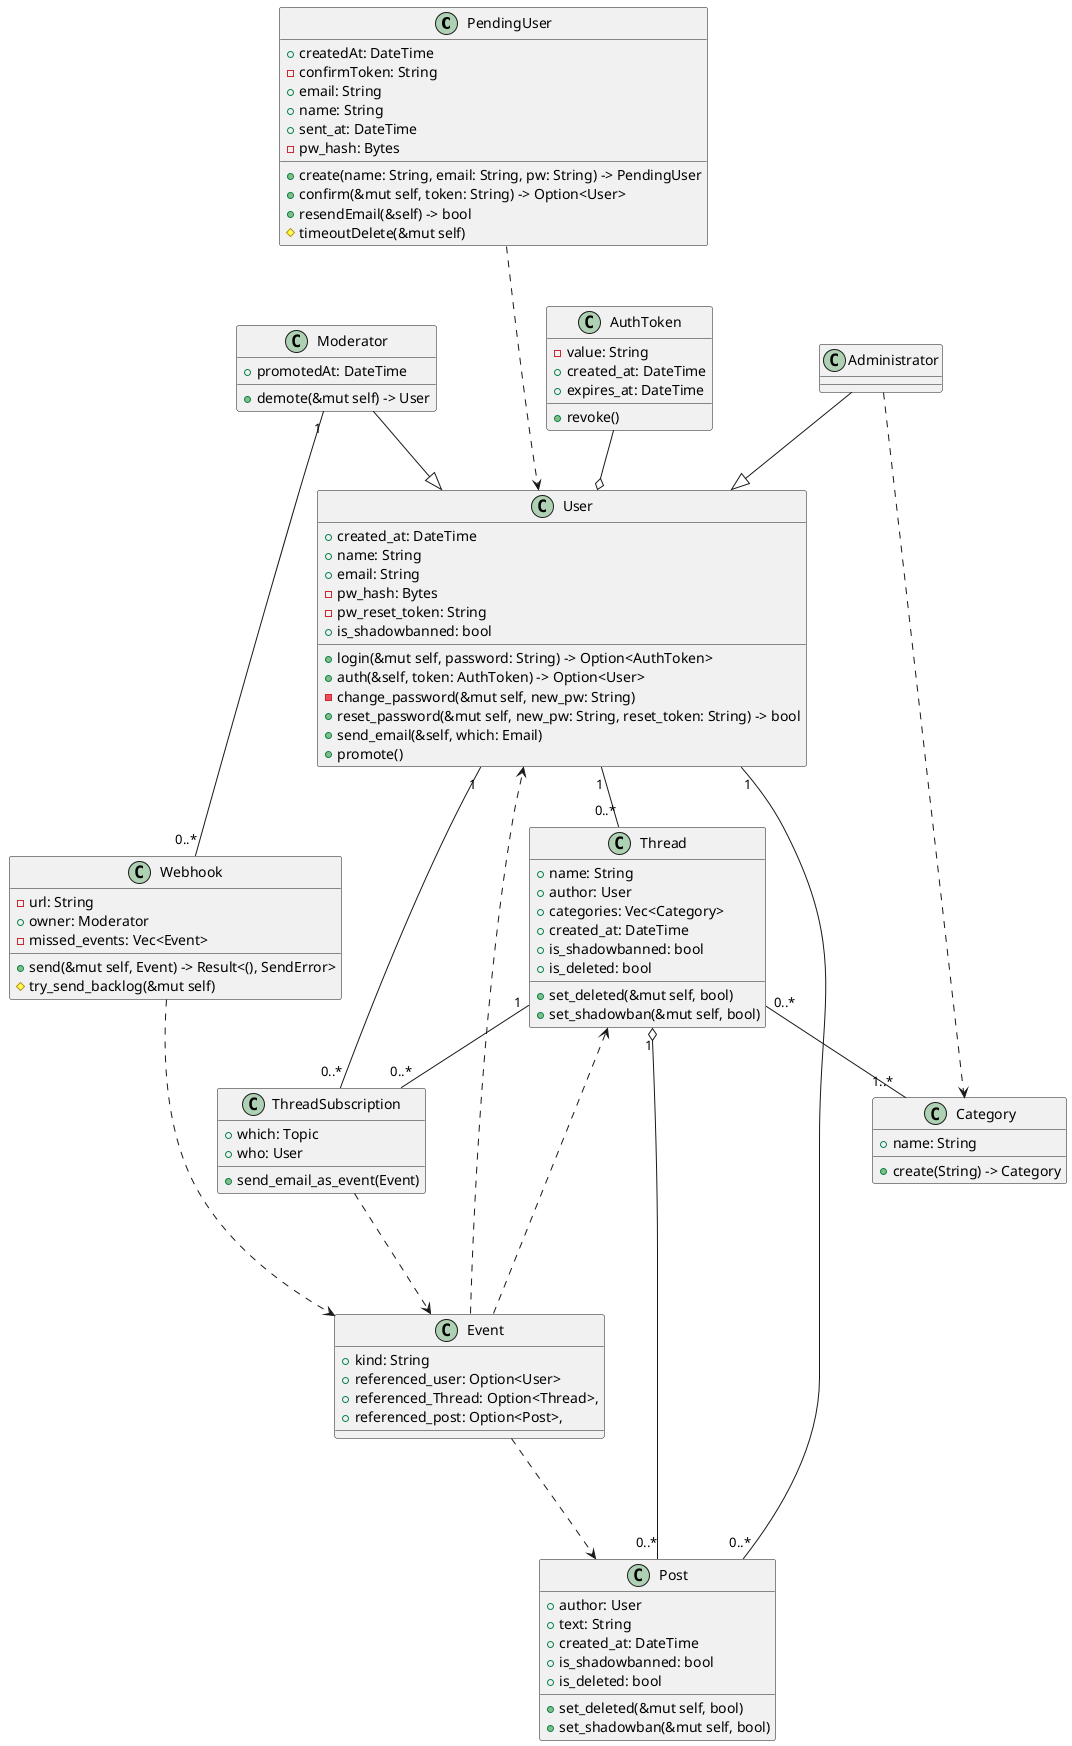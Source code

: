 @startuml DatabaseClasses

class PendingUser {
 + createdAt: DateTime 
 - confirmToken: String 
 + email: String
 + name: String
 + sent_at: DateTime 
 - pw_hash: Bytes
 + create(name: String, email: String, pw: String) -> PendingUser
 + confirm(&mut self, token: String) -> Option<User>
 + resendEmail(&self) -> bool
 # timeoutDelete(&mut self)
}

class User {
 + created_at: DateTime
 + name: String 
 + email: String 
 - pw_hash: Bytes 
 - pw_reset_token: String
 + login(&mut self, password: String) -> Option<AuthToken>
 + auth(&self, token: AuthToken) -> Option<User>
 - change_password(&mut self, new_pw: String)
 + reset_password(&mut self, new_pw: String, reset_token: String) -> bool
 + is_shadowbanned: bool
 + send_email(&self, which: Email)
 + promote()
}

PendingUser ..-> User

AuthToken --o User

class AuthToken {
 + revoke()
 - value: String 
 + created_at: DateTime 
 + expires_at: DateTime 
}

class Category {
 + name: String
 + create(String) -> Category
}

User "1" -- "0..*" Thread

Thread "0..*" -- "1..*" Category
class Thread {
 + name: String
 + author: User
 + categories: Vec<Category>
 + created_at: DateTime
 + is_shadowbanned: bool
 + is_deleted: bool
 + set_deleted(&mut self, bool)
 + set_shadowban(&mut self, bool)
}

Thread "1" o-- "0..*" Post
User "1" -- "0..*" Post
class Post {
  + author: User
  + text: String
  + created_at: DateTime
  + is_shadowbanned: bool
  + is_deleted: bool
  + set_deleted(&mut self, bool)
  + set_shadowban(&mut self, bool)
}

class ThreadSubscription {
  + which: Topic
  + who: User
  + send_email_as_event(Event)
}

ThreadSubscription -..> Event

Thread "1" -- "0..*" ThreadSubscription
User "1" -- "0..*" ThreadSubscription

Moderator --|> User
class Moderator {
 + promotedAt: DateTime
 + demote(&mut self) -> User
}

class Webhook {
  - url: String
  + owner: Moderator
  - missed_events: Vec<Event>
  + send(&mut self, Event) -> Result<(), SendError>
  # try_send_backlog(&mut self)
}

Webhook -..> Event

class Event {
  + kind: String
  + referenced_user: Option<User>
  + referenced_Thread: Option<Thread>,
  + referenced_post: Option<Post>,
}

Event -..> User
Event -..> Thread
Event -..> Post

Moderator "1" -- "0..*" Webhook

Administrator --|> User
class Administrator {
}
Administrator -..> Category
@enduml

